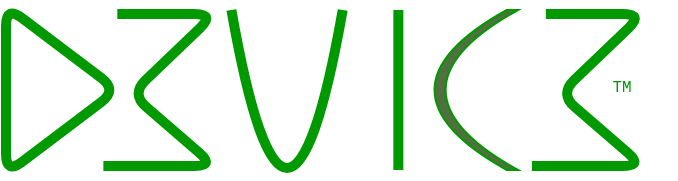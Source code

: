 <mxfile version="12.7.0" type="github">
  <diagram id="W21kjCjBcw54PkJHCKSu" name="Page-1">
    <mxGraphModel dx="866" dy="495" grid="0" gridSize="10" guides="1" tooltips="1" connect="1" arrows="1" fold="1" page="1" pageScale="1" pageWidth="850" pageHeight="1100" math="0" shadow="0">
      <root>
        <mxCell id="0"/>
        <mxCell id="1" parent="0"/>
        <mxCell id="tKD3vwLSFtcub1kZ8sqg-1" value="" style="triangle;whiteSpace=wrap;html=1;rounded=1;strokeColor=#009900;shadow=0;comic=0;strokeWidth=5;fillColor=none;" parent="1" vertex="1">
          <mxGeometry x="240" y="118" width="55.652" height="84" as="geometry"/>
        </mxCell>
        <mxCell id="tKD3vwLSFtcub1kZ8sqg-4" value="" style="endArrow=none;html=1;curved=1;strokeColor=#009900;shadow=0;comic=0;strokeWidth=5;" parent="1" edge="1">
          <mxGeometry width="50" height="50" relative="1" as="geometry">
            <mxPoint x="352.696" y="120" as="sourcePoint"/>
            <mxPoint x="408.348" y="120" as="targetPoint"/>
            <Array as="points">
              <mxPoint x="380.522" y="278"/>
            </Array>
          </mxGeometry>
        </mxCell>
        <mxCell id="tKD3vwLSFtcub1kZ8sqg-5" value="" style="endArrow=none;html=1;strokeWidth=5;fillColor=#d5e8d4;strokeColor=#009900;shadow=0;comic=0;" parent="1" edge="1">
          <mxGeometry width="50" height="50" relative="1" as="geometry">
            <mxPoint x="436.174" y="200" as="sourcePoint"/>
            <mxPoint x="436.174" y="120" as="targetPoint"/>
          </mxGeometry>
        </mxCell>
        <mxCell id="tKD3vwLSFtcub1kZ8sqg-7" value="" style="endArrow=none;html=1;strokeColor=#009900;shadow=0;comic=0;strokeWidth=5;" parent="1" edge="1">
          <mxGeometry width="50" height="50" relative="1" as="geometry">
            <mxPoint x="288.696" y="198" as="sourcePoint"/>
            <mxPoint x="295.652" y="122" as="targetPoint"/>
            <Array as="points">
              <mxPoint x="344.348" y="198"/>
              <mxPoint x="302.609" y="162"/>
              <mxPoint x="344.348" y="122"/>
            </Array>
          </mxGeometry>
        </mxCell>
        <mxCell id="JPppOdnV444SuDeU7xFQ-1" value="" style="shape=dataStorage;whiteSpace=wrap;html=1;size=0.867;fillColor=#517040;strokeColor=#009900;shadow=0;" parent="1" vertex="1">
          <mxGeometry x="454.261" y="120" width="41.739" height="80" as="geometry"/>
        </mxCell>
        <mxCell id="Hm2rXNlEBhApogHnTLwG-2" value="" style="endArrow=none;html=1;strokeColor=#009900;shadow=0;comic=0;strokeWidth=5;" parent="1" edge="1">
          <mxGeometry width="50" height="50" relative="1" as="geometry">
            <mxPoint x="502.957" y="198" as="sourcePoint"/>
            <mxPoint x="509.913" y="122" as="targetPoint"/>
            <Array as="points">
              <mxPoint x="558.609" y="198"/>
              <mxPoint x="516.87" y="162"/>
              <mxPoint x="558.609" y="122"/>
            </Array>
          </mxGeometry>
        </mxCell>
        <mxCell id="Hm2rXNlEBhApogHnTLwG-4" value="&lt;font style=&quot;font-size: 8px&quot; face=&quot;Courier New&quot; color=&quot;#009900&quot;&gt;TM&lt;/font&gt;" style="text;html=1;strokeColor=none;fillColor=none;align=center;verticalAlign=middle;whiteSpace=wrap;rounded=0;shadow=1;fontFamily=Helvetica;" parent="1" vertex="1">
          <mxGeometry x="527.261" y="157" width="41.739" as="geometry"/>
        </mxCell>
      </root>
    </mxGraphModel>
  </diagram>
</mxfile>
